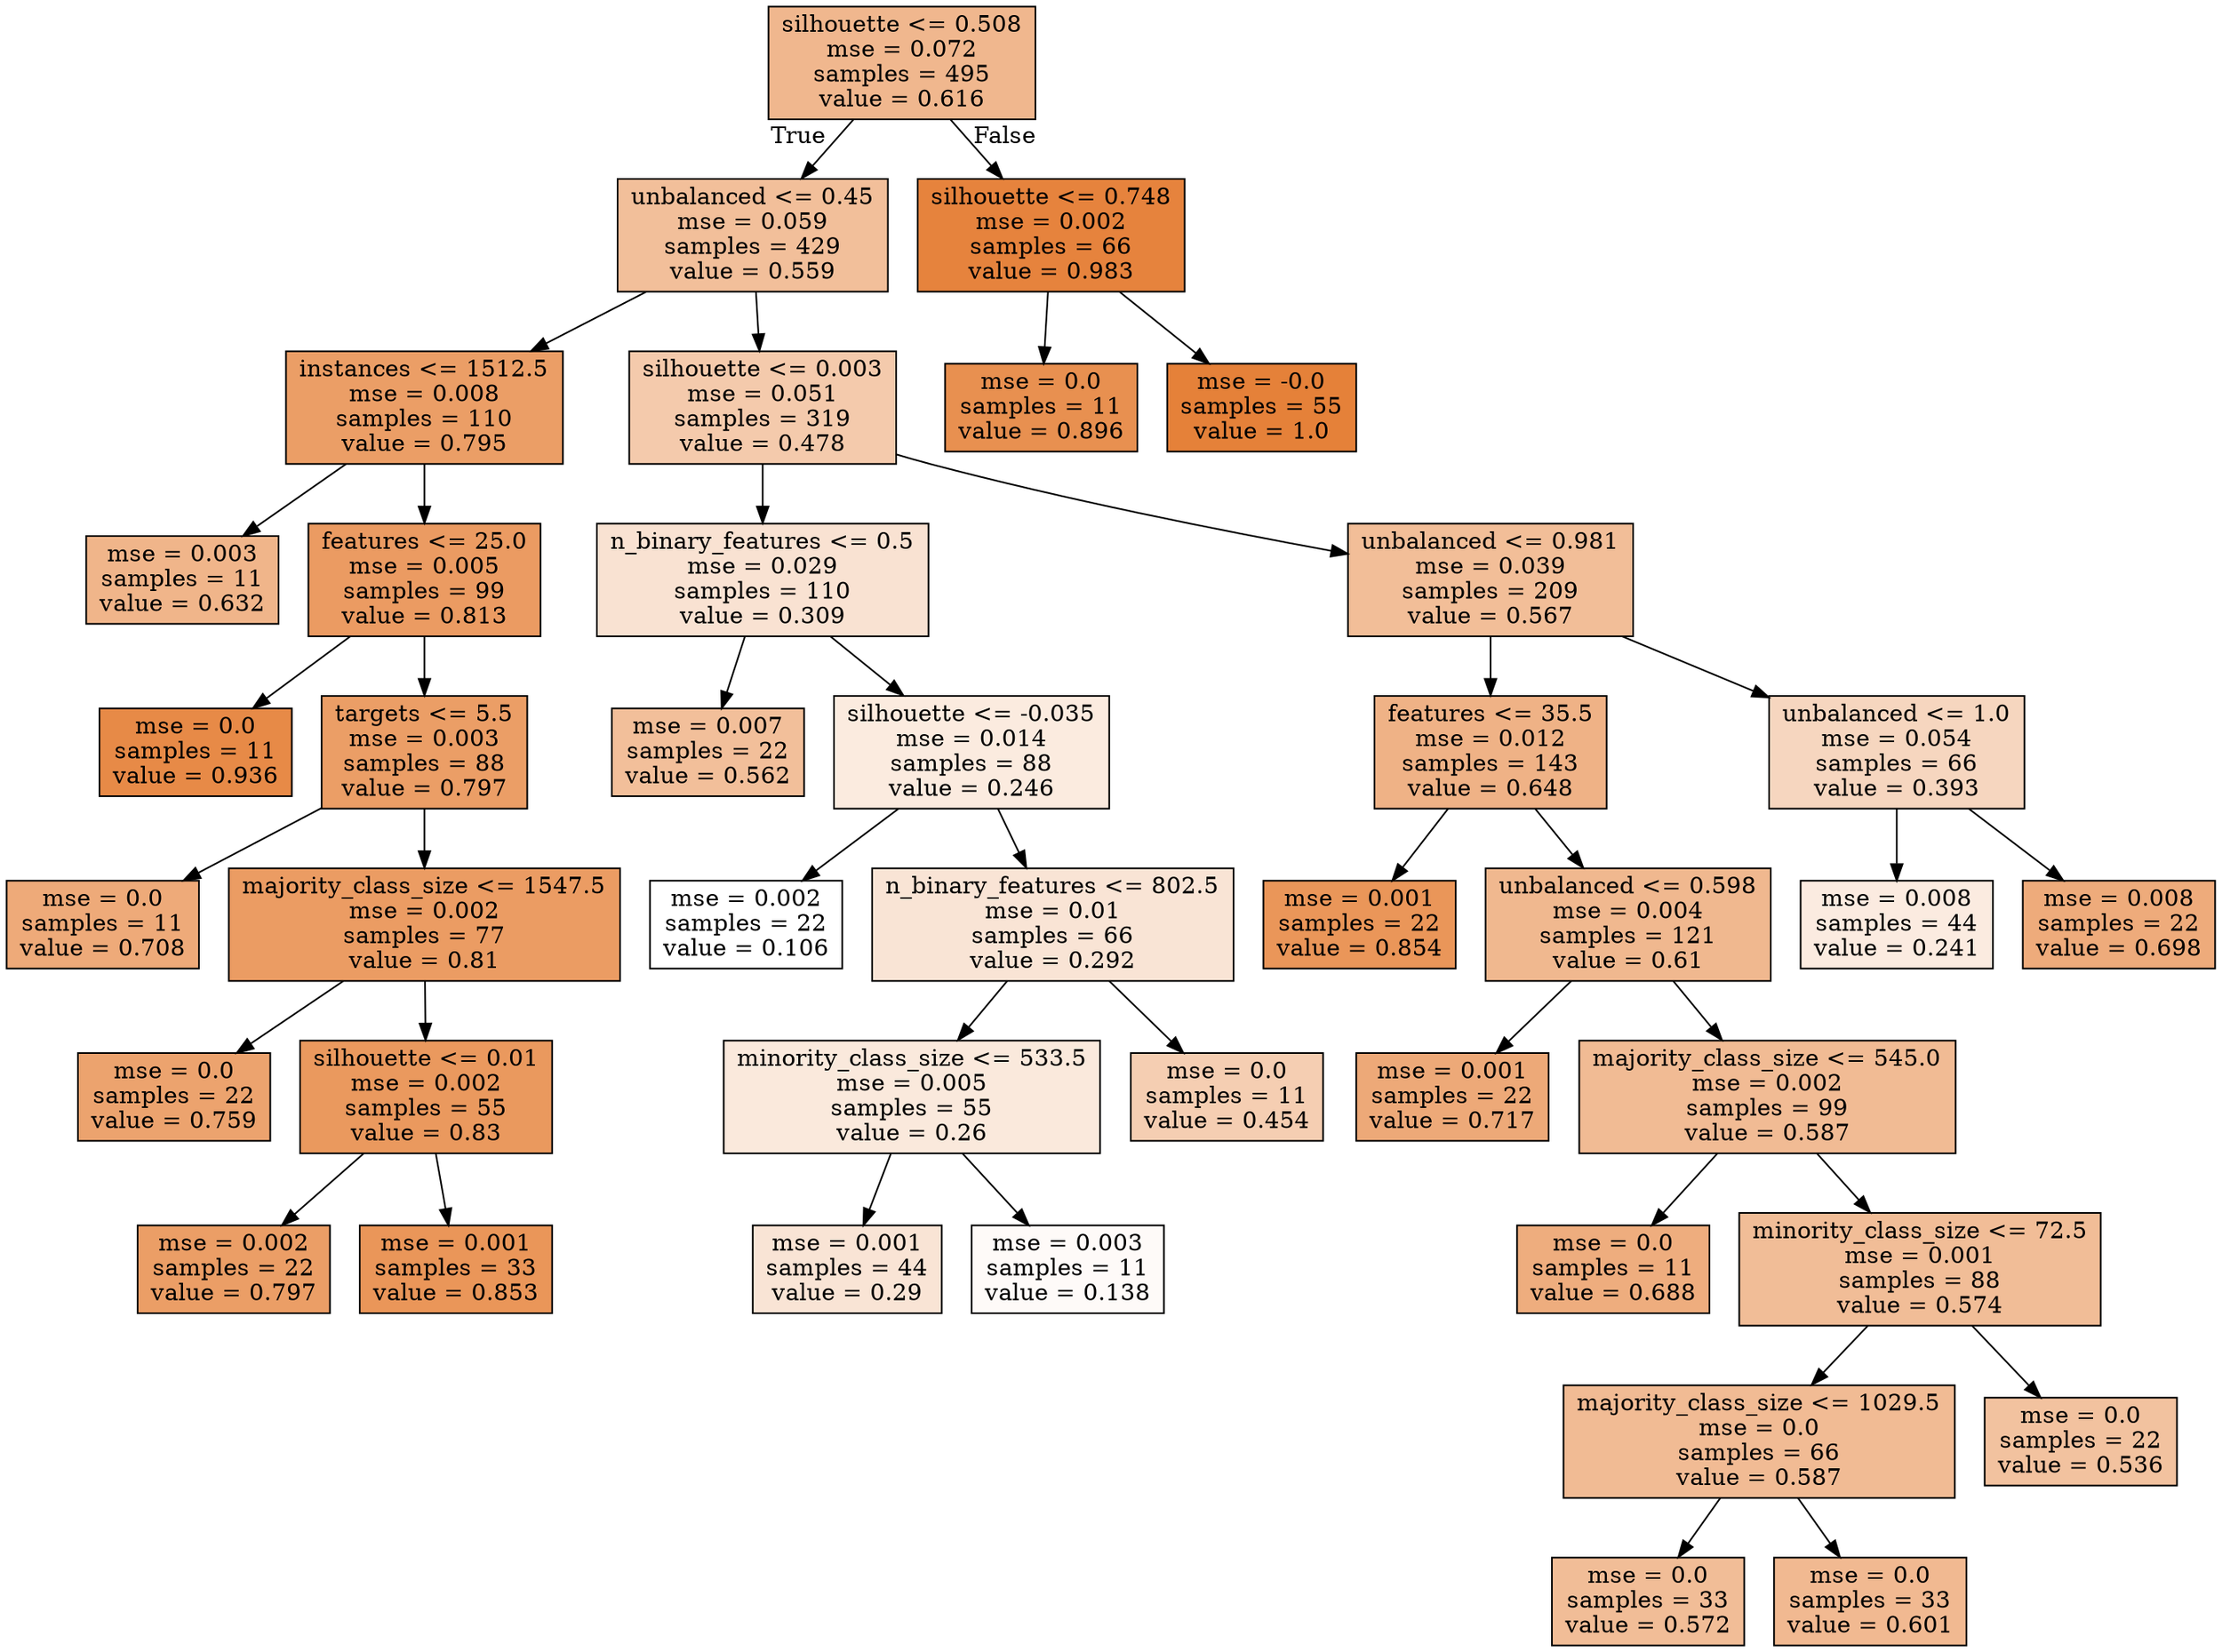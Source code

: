 digraph Tree {
node [shape=box, style="filled", color="black"] ;
0 [label="silhouette <= 0.508\nmse = 0.072\nsamples = 495\nvalue = 0.616", fillcolor="#e5813991"] ;
1 [label="unbalanced <= 0.45\nmse = 0.059\nsamples = 429\nvalue = 0.559", fillcolor="#e5813981"] ;
0 -> 1 [labeldistance=2.5, labelangle=45, headlabel="True"] ;
2 [label="instances <= 1512.5\nmse = 0.008\nsamples = 110\nvalue = 0.795", fillcolor="#e58139c4"] ;
1 -> 2 ;
3 [label="mse = 0.003\nsamples = 11\nvalue = 0.632", fillcolor="#e5813996"] ;
2 -> 3 ;
4 [label="features <= 25.0\nmse = 0.005\nsamples = 99\nvalue = 0.813", fillcolor="#e58139ca"] ;
2 -> 4 ;
5 [label="mse = 0.0\nsamples = 11\nvalue = 0.936", fillcolor="#e58139ed"] ;
4 -> 5 ;
6 [label="targets <= 5.5\nmse = 0.003\nsamples = 88\nvalue = 0.797", fillcolor="#e58139c5"] ;
4 -> 6 ;
7 [label="mse = 0.0\nsamples = 11\nvalue = 0.708", fillcolor="#e58139ac"] ;
6 -> 7 ;
8 [label="majority_class_size <= 1547.5\nmse = 0.002\nsamples = 77\nvalue = 0.81", fillcolor="#e58139c9"] ;
6 -> 8 ;
9 [label="mse = 0.0\nsamples = 22\nvalue = 0.759", fillcolor="#e58139ba"] ;
8 -> 9 ;
10 [label="silhouette <= 0.01\nmse = 0.002\nsamples = 55\nvalue = 0.83", fillcolor="#e58139cf"] ;
8 -> 10 ;
11 [label="mse = 0.002\nsamples = 22\nvalue = 0.797", fillcolor="#e58139c5"] ;
10 -> 11 ;
12 [label="mse = 0.001\nsamples = 33\nvalue = 0.853", fillcolor="#e58139d5"] ;
10 -> 12 ;
13 [label="silhouette <= 0.003\nmse = 0.051\nsamples = 319\nvalue = 0.478", fillcolor="#e581396a"] ;
1 -> 13 ;
14 [label="n_binary_features <= 0.5\nmse = 0.029\nsamples = 110\nvalue = 0.309", fillcolor="#e581393a"] ;
13 -> 14 ;
15 [label="mse = 0.007\nsamples = 22\nvalue = 0.562", fillcolor="#e5813982"] ;
14 -> 15 ;
16 [label="silhouette <= -0.035\nmse = 0.014\nsamples = 88\nvalue = 0.246", fillcolor="#e5813928"] ;
14 -> 16 ;
17 [label="mse = 0.002\nsamples = 22\nvalue = 0.106", fillcolor="#e5813900"] ;
16 -> 17 ;
18 [label="n_binary_features <= 802.5\nmse = 0.01\nsamples = 66\nvalue = 0.292", fillcolor="#e5813935"] ;
16 -> 18 ;
19 [label="minority_class_size <= 533.5\nmse = 0.005\nsamples = 55\nvalue = 0.26", fillcolor="#e581392c"] ;
18 -> 19 ;
20 [label="mse = 0.001\nsamples = 44\nvalue = 0.29", fillcolor="#e5813935"] ;
19 -> 20 ;
21 [label="mse = 0.003\nsamples = 11\nvalue = 0.138", fillcolor="#e5813909"] ;
19 -> 21 ;
22 [label="mse = 0.0\nsamples = 11\nvalue = 0.454", fillcolor="#e5813963"] ;
18 -> 22 ;
23 [label="unbalanced <= 0.981\nmse = 0.039\nsamples = 209\nvalue = 0.567", fillcolor="#e5813984"] ;
13 -> 23 ;
24 [label="features <= 35.5\nmse = 0.012\nsamples = 143\nvalue = 0.648", fillcolor="#e581399b"] ;
23 -> 24 ;
25 [label="mse = 0.001\nsamples = 22\nvalue = 0.854", fillcolor="#e58139d5"] ;
24 -> 25 ;
26 [label="unbalanced <= 0.598\nmse = 0.004\nsamples = 121\nvalue = 0.61", fillcolor="#e5813990"] ;
24 -> 26 ;
27 [label="mse = 0.001\nsamples = 22\nvalue = 0.717", fillcolor="#e58139ae"] ;
26 -> 27 ;
28 [label="majority_class_size <= 545.0\nmse = 0.002\nsamples = 99\nvalue = 0.587", fillcolor="#e5813989"] ;
26 -> 28 ;
29 [label="mse = 0.0\nsamples = 11\nvalue = 0.688", fillcolor="#e58139a6"] ;
28 -> 29 ;
30 [label="minority_class_size <= 72.5\nmse = 0.001\nsamples = 88\nvalue = 0.574", fillcolor="#e5813986"] ;
28 -> 30 ;
31 [label="majority_class_size <= 1029.5\nmse = 0.0\nsamples = 66\nvalue = 0.587", fillcolor="#e5813989"] ;
30 -> 31 ;
32 [label="mse = 0.0\nsamples = 33\nvalue = 0.572", fillcolor="#e5813985"] ;
31 -> 32 ;
33 [label="mse = 0.0\nsamples = 33\nvalue = 0.601", fillcolor="#e581398d"] ;
31 -> 33 ;
34 [label="mse = 0.0\nsamples = 22\nvalue = 0.536", fillcolor="#e581397b"] ;
30 -> 34 ;
35 [label="unbalanced <= 1.0\nmse = 0.054\nsamples = 66\nvalue = 0.393", fillcolor="#e5813952"] ;
23 -> 35 ;
36 [label="mse = 0.008\nsamples = 44\nvalue = 0.241", fillcolor="#e5813927"] ;
35 -> 36 ;
37 [label="mse = 0.008\nsamples = 22\nvalue = 0.698", fillcolor="#e58139a9"] ;
35 -> 37 ;
38 [label="silhouette <= 0.748\nmse = 0.002\nsamples = 66\nvalue = 0.983", fillcolor="#e58139fa"] ;
0 -> 38 [labeldistance=2.5, labelangle=-45, headlabel="False"] ;
39 [label="mse = 0.0\nsamples = 11\nvalue = 0.896", fillcolor="#e58139e1"] ;
38 -> 39 ;
40 [label="mse = -0.0\nsamples = 55\nvalue = 1.0", fillcolor="#e58139ff"] ;
38 -> 40 ;
}